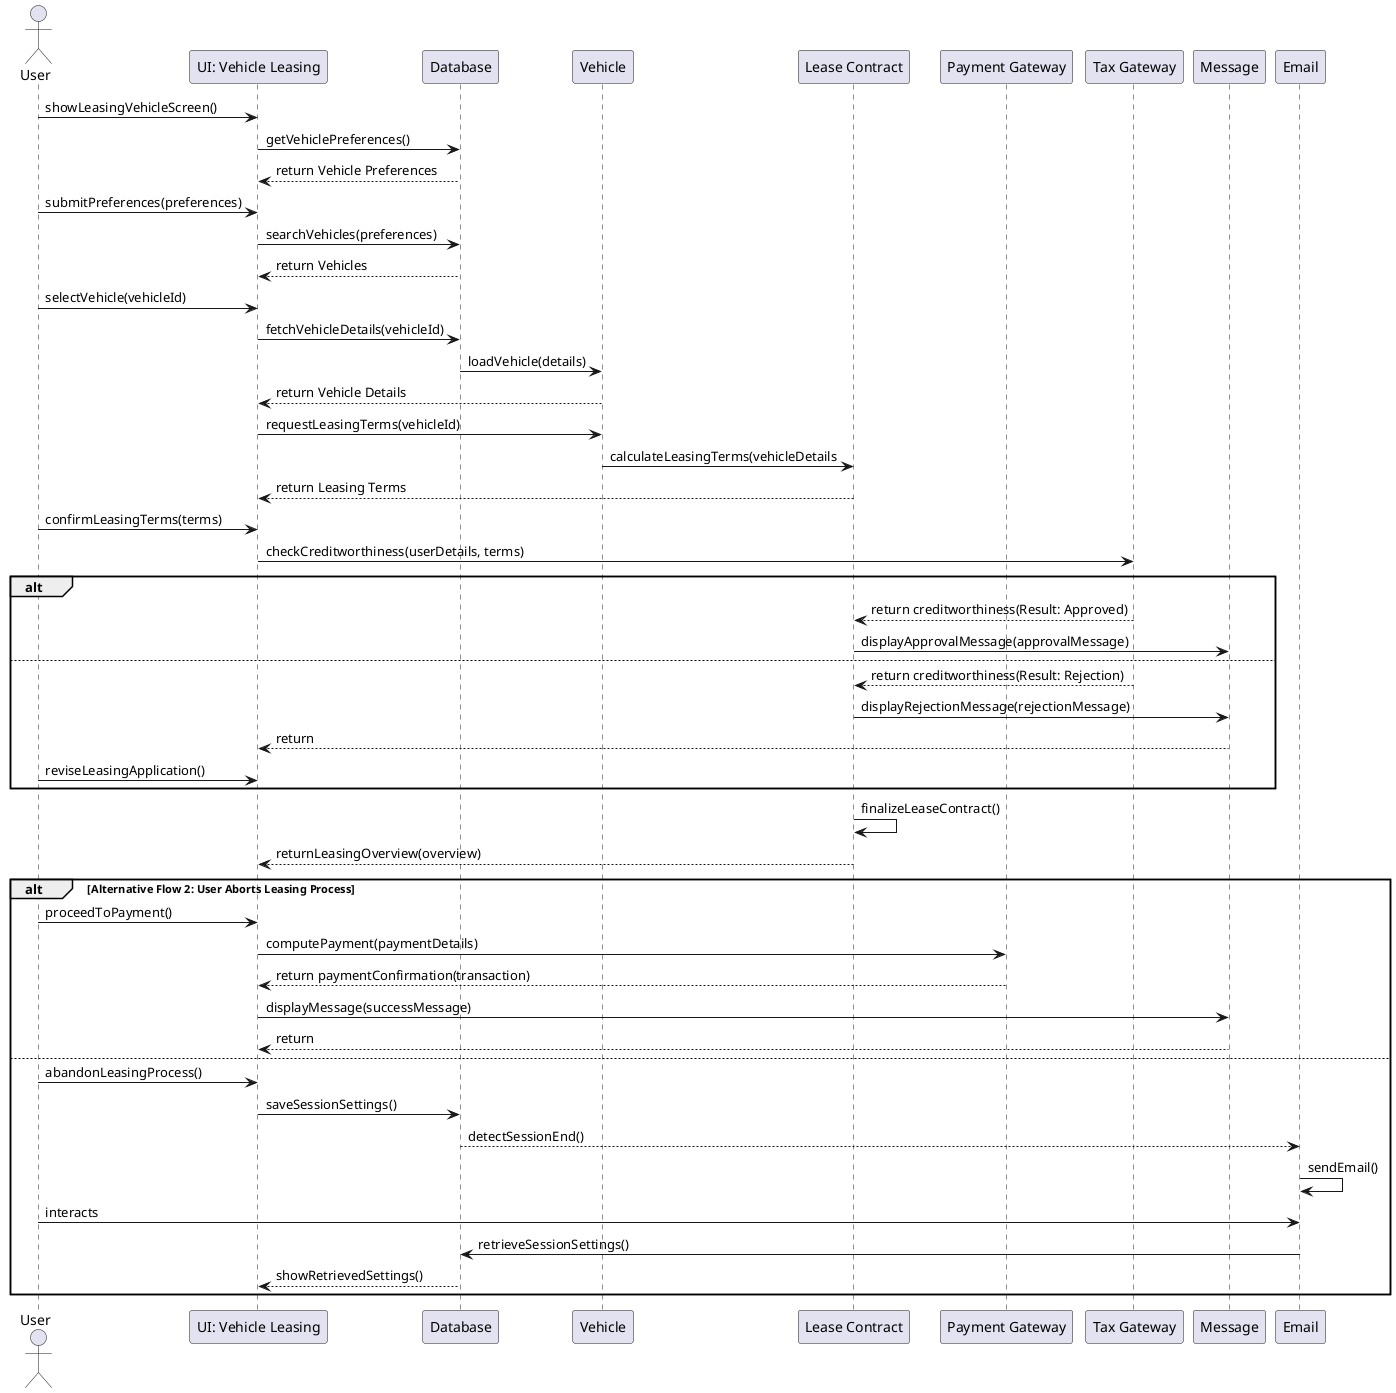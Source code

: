 @startuml
actor User
participant "UI: Vehicle Leasing" as UIL
participant Database
participant Vehicle
participant "Lease Contract" as LC
participant "Payment Gateway" as PG
participant "Tax Gateway" as TG
participant Message
participant Email

User -> UIL : showLeasingVehicleScreen()
UIL -> Database : getVehiclePreferences()
Database --> UIL : return Vehicle Preferences
User -> UIL : submitPreferences(preferences)
UIL -> Database : searchVehicles(preferences)
Database --> UIL : return Vehicles
User -> UIL : selectVehicle(vehicleId)
UIL -> Database : fetchVehicleDetails(vehicleId)
Database -> Vehicle : loadVehicle(details)
Vehicle --> UIL : return Vehicle Details
UIL -> Vehicle : requestLeasingTerms(vehicleId)
Vehicle -> LC : calculateLeasingTerms(vehicleDetails
LC --> UIL : return Leasing Terms
User -> UIL : confirmLeasingTerms(terms)
UIL -> TG : checkCreditworthiness(userDetails, terms)

alt
  TG --> LC : return creditworthiness(Result: Approved)
  LC -> Message : displayApprovalMessage(approvalMessage)

else
  TG --> LC : return creditworthiness(Result: Rejection)
  LC -> Message : displayRejectionMessage(rejectionMessage)
  Message --> UIL : return
  User -> UIL : reviseLeasingApplication()
end

LC -> LC : finalizeLeaseContract()
LC --> UIL : returnLeasingOverview(overview)

alt Alternative Flow 2: User Aborts Leasing Process

  User -> UIL : proceedToPayment()
  UIL -> PG : computePayment(paymentDetails)
  PG --> UIL : return paymentConfirmation(transaction)
  UIL -> Message : displayMessage(successMessage)
  Message --> UIL : return

else
  User -> UIL : abandonLeasingProcess()
  UIL -> Database : saveSessionSettings()
  Database --> Email : detectSessionEnd()
  Email -> Email : sendEmail()
  User -> Email : interacts
  Email -> Database : retrieveSessionSettings()
  Database --> UIL : showRetrievedSettings()
end

@enduml
